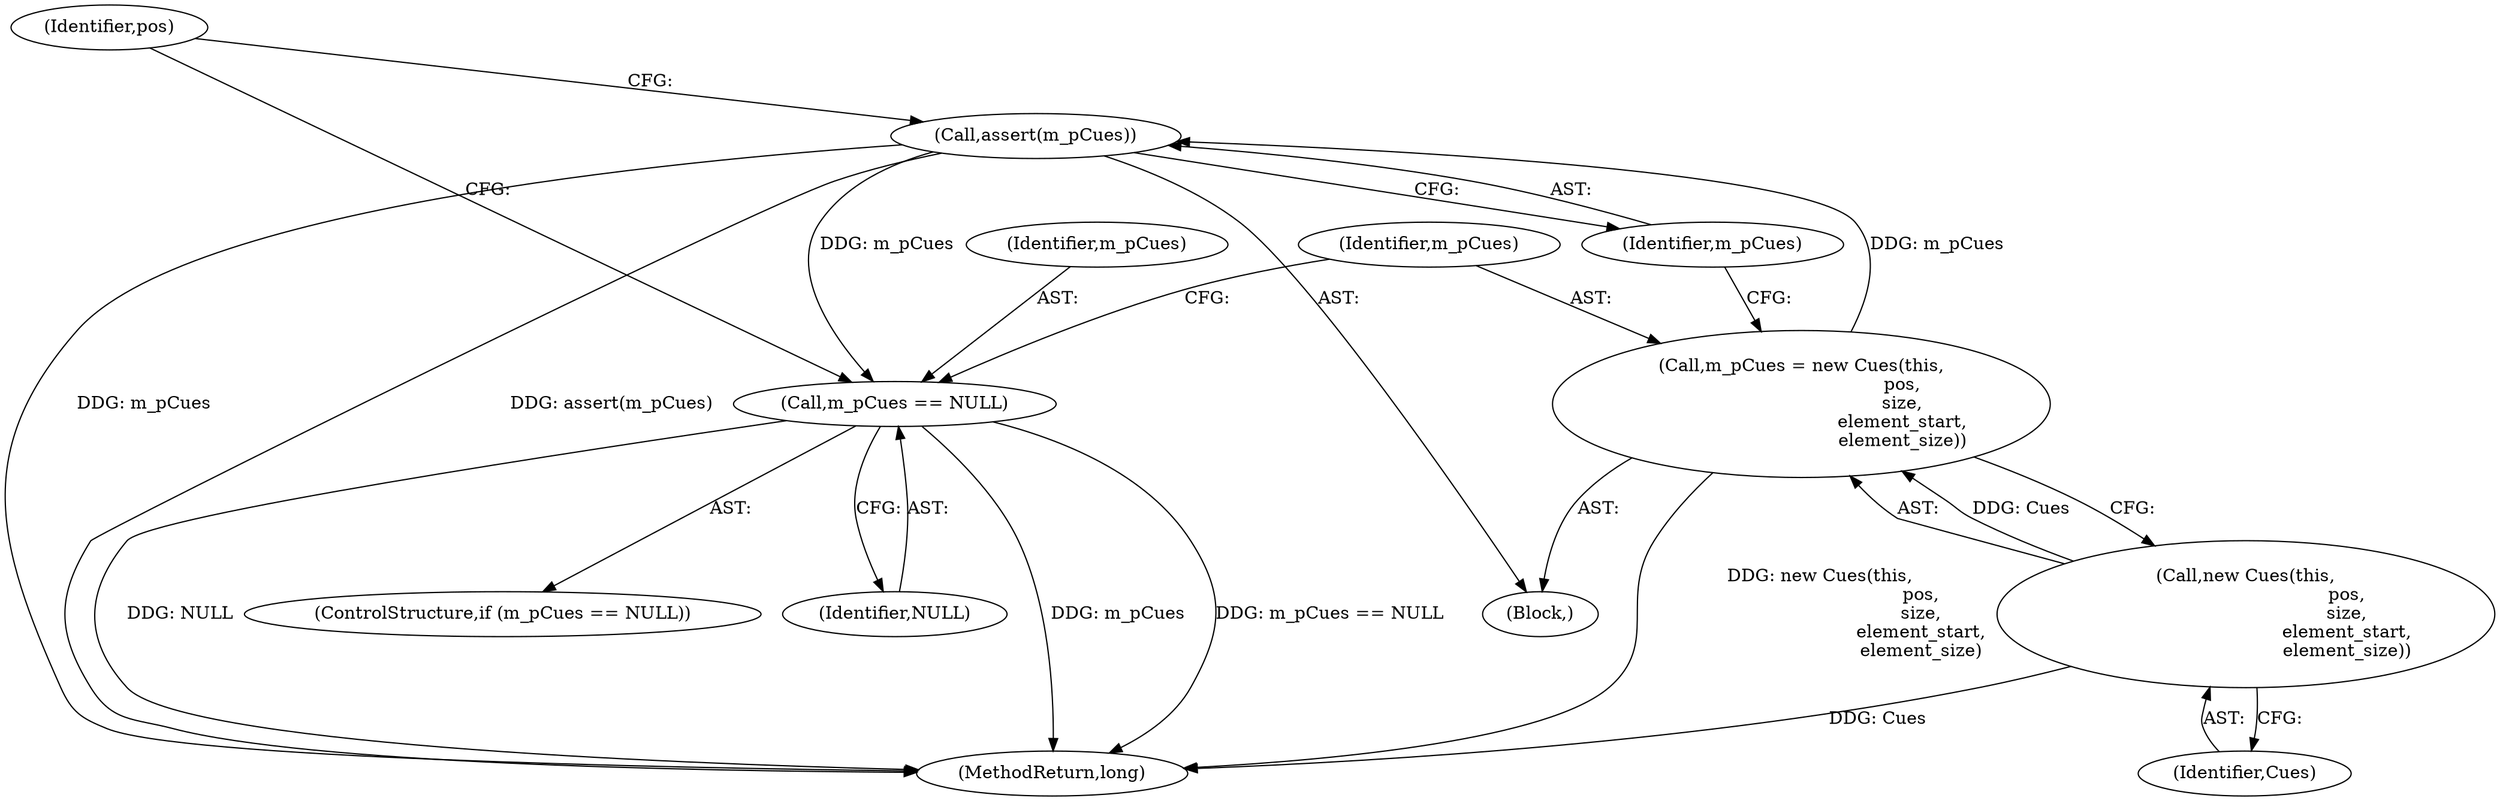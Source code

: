 digraph "1_Android_04839626ed859623901ebd3a5fd483982186b59d_28@API" {
"1000452" [label="(Call,assert(m_pCues))"];
"1000448" [label="(Call,m_pCues = new Cues(this,\n                                    pos,\n                                    size,\n                                    element_start,\n                                    element_size))"];
"1000450" [label="(Call,new Cues(this,\n                                    pos,\n                                    size,\n                                    element_start,\n                                    element_size))"];
"1000444" [label="(Call,m_pCues == NULL)"];
"1000444" [label="(Call,m_pCues == NULL)"];
"1000447" [label="(Block,)"];
"1000445" [label="(Identifier,m_pCues)"];
"1000448" [label="(Call,m_pCues = new Cues(this,\n                                    pos,\n                                    size,\n                                    element_start,\n                                    element_size))"];
"1000905" [label="(MethodReturn,long)"];
"1000453" [label="(Identifier,m_pCues)"];
"1000449" [label="(Identifier,m_pCues)"];
"1000443" [label="(ControlStructure,if (m_pCues == NULL))"];
"1000450" [label="(Call,new Cues(this,\n                                    pos,\n                                    size,\n                                    element_start,\n                                    element_size))"];
"1000451" [label="(Identifier,Cues)"];
"1000455" [label="(Identifier,pos)"];
"1000452" [label="(Call,assert(m_pCues))"];
"1000446" [label="(Identifier,NULL)"];
"1000452" -> "1000447"  [label="AST: "];
"1000452" -> "1000453"  [label="CFG: "];
"1000453" -> "1000452"  [label="AST: "];
"1000455" -> "1000452"  [label="CFG: "];
"1000452" -> "1000905"  [label="DDG: assert(m_pCues)"];
"1000452" -> "1000905"  [label="DDG: m_pCues"];
"1000452" -> "1000444"  [label="DDG: m_pCues"];
"1000448" -> "1000452"  [label="DDG: m_pCues"];
"1000448" -> "1000447"  [label="AST: "];
"1000448" -> "1000450"  [label="CFG: "];
"1000449" -> "1000448"  [label="AST: "];
"1000450" -> "1000448"  [label="AST: "];
"1000453" -> "1000448"  [label="CFG: "];
"1000448" -> "1000905"  [label="DDG: new Cues(this,\n                                    pos,\n                                    size,\n                                    element_start,\n                                    element_size)"];
"1000450" -> "1000448"  [label="DDG: Cues"];
"1000450" -> "1000451"  [label="CFG: "];
"1000451" -> "1000450"  [label="AST: "];
"1000450" -> "1000905"  [label="DDG: Cues"];
"1000444" -> "1000443"  [label="AST: "];
"1000444" -> "1000446"  [label="CFG: "];
"1000445" -> "1000444"  [label="AST: "];
"1000446" -> "1000444"  [label="AST: "];
"1000449" -> "1000444"  [label="CFG: "];
"1000455" -> "1000444"  [label="CFG: "];
"1000444" -> "1000905"  [label="DDG: NULL"];
"1000444" -> "1000905"  [label="DDG: m_pCues"];
"1000444" -> "1000905"  [label="DDG: m_pCues == NULL"];
}
